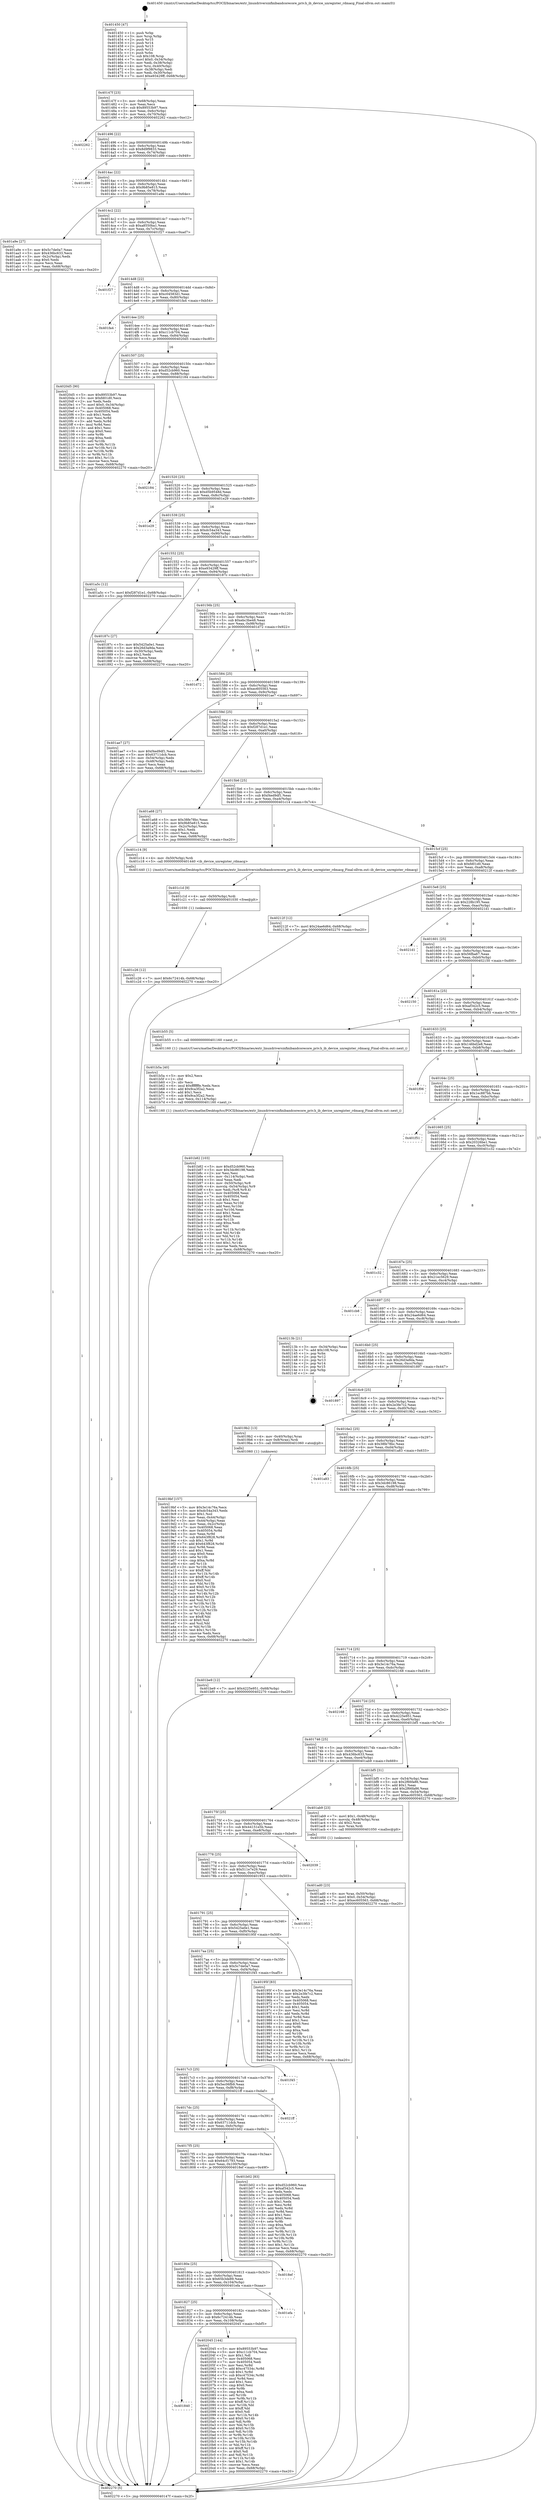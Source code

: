 digraph "0x401450" {
  label = "0x401450 (/mnt/c/Users/mathe/Desktop/tcc/POCII/binaries/extr_linuxdriversinfinibandcorecore_priv.h_ib_device_unregister_rdmacg_Final-ollvm.out::main(0))"
  labelloc = "t"
  node[shape=record]

  Entry [label="",width=0.3,height=0.3,shape=circle,fillcolor=black,style=filled]
  "0x40147f" [label="{
     0x40147f [23]\l
     | [instrs]\l
     &nbsp;&nbsp;0x40147f \<+3\>: mov -0x68(%rbp),%eax\l
     &nbsp;&nbsp;0x401482 \<+2\>: mov %eax,%ecx\l
     &nbsp;&nbsp;0x401484 \<+6\>: sub $0x89553b97,%ecx\l
     &nbsp;&nbsp;0x40148a \<+3\>: mov %eax,-0x6c(%rbp)\l
     &nbsp;&nbsp;0x40148d \<+3\>: mov %ecx,-0x70(%rbp)\l
     &nbsp;&nbsp;0x401490 \<+6\>: je 0000000000402262 \<main+0xe12\>\l
  }"]
  "0x402262" [label="{
     0x402262\l
  }", style=dashed]
  "0x401496" [label="{
     0x401496 [22]\l
     | [instrs]\l
     &nbsp;&nbsp;0x401496 \<+5\>: jmp 000000000040149b \<main+0x4b\>\l
     &nbsp;&nbsp;0x40149b \<+3\>: mov -0x6c(%rbp),%eax\l
     &nbsp;&nbsp;0x40149e \<+5\>: sub $0x8d9f9833,%eax\l
     &nbsp;&nbsp;0x4014a3 \<+3\>: mov %eax,-0x74(%rbp)\l
     &nbsp;&nbsp;0x4014a6 \<+6\>: je 0000000000401d99 \<main+0x949\>\l
  }"]
  Exit [label="",width=0.3,height=0.3,shape=circle,fillcolor=black,style=filled,peripheries=2]
  "0x401d99" [label="{
     0x401d99\l
  }", style=dashed]
  "0x4014ac" [label="{
     0x4014ac [22]\l
     | [instrs]\l
     &nbsp;&nbsp;0x4014ac \<+5\>: jmp 00000000004014b1 \<main+0x61\>\l
     &nbsp;&nbsp;0x4014b1 \<+3\>: mov -0x6c(%rbp),%eax\l
     &nbsp;&nbsp;0x4014b4 \<+5\>: sub $0x9b85e815,%eax\l
     &nbsp;&nbsp;0x4014b9 \<+3\>: mov %eax,-0x78(%rbp)\l
     &nbsp;&nbsp;0x4014bc \<+6\>: je 0000000000401a9e \<main+0x64e\>\l
  }"]
  "0x401840" [label="{
     0x401840\l
  }", style=dashed]
  "0x401a9e" [label="{
     0x401a9e [27]\l
     | [instrs]\l
     &nbsp;&nbsp;0x401a9e \<+5\>: mov $0x5c7de0a7,%eax\l
     &nbsp;&nbsp;0x401aa3 \<+5\>: mov $0x436bc633,%ecx\l
     &nbsp;&nbsp;0x401aa8 \<+3\>: mov -0x2c(%rbp),%edx\l
     &nbsp;&nbsp;0x401aab \<+3\>: cmp $0x0,%edx\l
     &nbsp;&nbsp;0x401aae \<+3\>: cmove %ecx,%eax\l
     &nbsp;&nbsp;0x401ab1 \<+3\>: mov %eax,-0x68(%rbp)\l
     &nbsp;&nbsp;0x401ab4 \<+5\>: jmp 0000000000402270 \<main+0xe20\>\l
  }"]
  "0x4014c2" [label="{
     0x4014c2 [22]\l
     | [instrs]\l
     &nbsp;&nbsp;0x4014c2 \<+5\>: jmp 00000000004014c7 \<main+0x77\>\l
     &nbsp;&nbsp;0x4014c7 \<+3\>: mov -0x6c(%rbp),%eax\l
     &nbsp;&nbsp;0x4014ca \<+5\>: sub $0xa8550ba1,%eax\l
     &nbsp;&nbsp;0x4014cf \<+3\>: mov %eax,-0x7c(%rbp)\l
     &nbsp;&nbsp;0x4014d2 \<+6\>: je 0000000000401f27 \<main+0xad7\>\l
  }"]
  "0x402045" [label="{
     0x402045 [144]\l
     | [instrs]\l
     &nbsp;&nbsp;0x402045 \<+5\>: mov $0x89553b97,%eax\l
     &nbsp;&nbsp;0x40204a \<+5\>: mov $0xc11cb704,%ecx\l
     &nbsp;&nbsp;0x40204f \<+2\>: mov $0x1,%dl\l
     &nbsp;&nbsp;0x402051 \<+7\>: mov 0x405068,%esi\l
     &nbsp;&nbsp;0x402058 \<+7\>: mov 0x405054,%edi\l
     &nbsp;&nbsp;0x40205f \<+3\>: mov %esi,%r8d\l
     &nbsp;&nbsp;0x402062 \<+7\>: add $0xc47534c,%r8d\l
     &nbsp;&nbsp;0x402069 \<+4\>: sub $0x1,%r8d\l
     &nbsp;&nbsp;0x40206d \<+7\>: sub $0xc47534c,%r8d\l
     &nbsp;&nbsp;0x402074 \<+4\>: imul %r8d,%esi\l
     &nbsp;&nbsp;0x402078 \<+3\>: and $0x1,%esi\l
     &nbsp;&nbsp;0x40207b \<+3\>: cmp $0x0,%esi\l
     &nbsp;&nbsp;0x40207e \<+4\>: sete %r9b\l
     &nbsp;&nbsp;0x402082 \<+3\>: cmp $0xa,%edi\l
     &nbsp;&nbsp;0x402085 \<+4\>: setl %r10b\l
     &nbsp;&nbsp;0x402089 \<+3\>: mov %r9b,%r11b\l
     &nbsp;&nbsp;0x40208c \<+4\>: xor $0xff,%r11b\l
     &nbsp;&nbsp;0x402090 \<+3\>: mov %r10b,%bl\l
     &nbsp;&nbsp;0x402093 \<+3\>: xor $0xff,%bl\l
     &nbsp;&nbsp;0x402096 \<+3\>: xor $0x0,%dl\l
     &nbsp;&nbsp;0x402099 \<+3\>: mov %r11b,%r14b\l
     &nbsp;&nbsp;0x40209c \<+4\>: and $0x0,%r14b\l
     &nbsp;&nbsp;0x4020a0 \<+3\>: and %dl,%r9b\l
     &nbsp;&nbsp;0x4020a3 \<+3\>: mov %bl,%r15b\l
     &nbsp;&nbsp;0x4020a6 \<+4\>: and $0x0,%r15b\l
     &nbsp;&nbsp;0x4020aa \<+3\>: and %dl,%r10b\l
     &nbsp;&nbsp;0x4020ad \<+3\>: or %r9b,%r14b\l
     &nbsp;&nbsp;0x4020b0 \<+3\>: or %r10b,%r15b\l
     &nbsp;&nbsp;0x4020b3 \<+3\>: xor %r15b,%r14b\l
     &nbsp;&nbsp;0x4020b6 \<+3\>: or %bl,%r11b\l
     &nbsp;&nbsp;0x4020b9 \<+4\>: xor $0xff,%r11b\l
     &nbsp;&nbsp;0x4020bd \<+3\>: or $0x0,%dl\l
     &nbsp;&nbsp;0x4020c0 \<+3\>: and %dl,%r11b\l
     &nbsp;&nbsp;0x4020c3 \<+3\>: or %r11b,%r14b\l
     &nbsp;&nbsp;0x4020c6 \<+4\>: test $0x1,%r14b\l
     &nbsp;&nbsp;0x4020ca \<+3\>: cmovne %ecx,%eax\l
     &nbsp;&nbsp;0x4020cd \<+3\>: mov %eax,-0x68(%rbp)\l
     &nbsp;&nbsp;0x4020d0 \<+5\>: jmp 0000000000402270 \<main+0xe20\>\l
  }"]
  "0x401f27" [label="{
     0x401f27\l
  }", style=dashed]
  "0x4014d8" [label="{
     0x4014d8 [22]\l
     | [instrs]\l
     &nbsp;&nbsp;0x4014d8 \<+5\>: jmp 00000000004014dd \<main+0x8d\>\l
     &nbsp;&nbsp;0x4014dd \<+3\>: mov -0x6c(%rbp),%eax\l
     &nbsp;&nbsp;0x4014e0 \<+5\>: sub $0xc04583d1,%eax\l
     &nbsp;&nbsp;0x4014e5 \<+3\>: mov %eax,-0x80(%rbp)\l
     &nbsp;&nbsp;0x4014e8 \<+6\>: je 0000000000401fa4 \<main+0xb54\>\l
  }"]
  "0x401827" [label="{
     0x401827 [25]\l
     | [instrs]\l
     &nbsp;&nbsp;0x401827 \<+5\>: jmp 000000000040182c \<main+0x3dc\>\l
     &nbsp;&nbsp;0x40182c \<+3\>: mov -0x6c(%rbp),%eax\l
     &nbsp;&nbsp;0x40182f \<+5\>: sub $0x6c72414b,%eax\l
     &nbsp;&nbsp;0x401834 \<+6\>: mov %eax,-0x108(%rbp)\l
     &nbsp;&nbsp;0x40183a \<+6\>: je 0000000000402045 \<main+0xbf5\>\l
  }"]
  "0x401fa4" [label="{
     0x401fa4\l
  }", style=dashed]
  "0x4014ee" [label="{
     0x4014ee [25]\l
     | [instrs]\l
     &nbsp;&nbsp;0x4014ee \<+5\>: jmp 00000000004014f3 \<main+0xa3\>\l
     &nbsp;&nbsp;0x4014f3 \<+3\>: mov -0x6c(%rbp),%eax\l
     &nbsp;&nbsp;0x4014f6 \<+5\>: sub $0xc11cb704,%eax\l
     &nbsp;&nbsp;0x4014fb \<+6\>: mov %eax,-0x84(%rbp)\l
     &nbsp;&nbsp;0x401501 \<+6\>: je 00000000004020d5 \<main+0xc85\>\l
  }"]
  "0x401efa" [label="{
     0x401efa\l
  }", style=dashed]
  "0x4020d5" [label="{
     0x4020d5 [90]\l
     | [instrs]\l
     &nbsp;&nbsp;0x4020d5 \<+5\>: mov $0x89553b97,%eax\l
     &nbsp;&nbsp;0x4020da \<+5\>: mov $0xfd01d0,%ecx\l
     &nbsp;&nbsp;0x4020df \<+2\>: xor %edx,%edx\l
     &nbsp;&nbsp;0x4020e1 \<+7\>: movl $0x0,-0x34(%rbp)\l
     &nbsp;&nbsp;0x4020e8 \<+7\>: mov 0x405068,%esi\l
     &nbsp;&nbsp;0x4020ef \<+7\>: mov 0x405054,%edi\l
     &nbsp;&nbsp;0x4020f6 \<+3\>: sub $0x1,%edx\l
     &nbsp;&nbsp;0x4020f9 \<+3\>: mov %esi,%r8d\l
     &nbsp;&nbsp;0x4020fc \<+3\>: add %edx,%r8d\l
     &nbsp;&nbsp;0x4020ff \<+4\>: imul %r8d,%esi\l
     &nbsp;&nbsp;0x402103 \<+3\>: and $0x1,%esi\l
     &nbsp;&nbsp;0x402106 \<+3\>: cmp $0x0,%esi\l
     &nbsp;&nbsp;0x402109 \<+4\>: sete %r9b\l
     &nbsp;&nbsp;0x40210d \<+3\>: cmp $0xa,%edi\l
     &nbsp;&nbsp;0x402110 \<+4\>: setl %r10b\l
     &nbsp;&nbsp;0x402114 \<+3\>: mov %r9b,%r11b\l
     &nbsp;&nbsp;0x402117 \<+3\>: and %r10b,%r11b\l
     &nbsp;&nbsp;0x40211a \<+3\>: xor %r10b,%r9b\l
     &nbsp;&nbsp;0x40211d \<+3\>: or %r9b,%r11b\l
     &nbsp;&nbsp;0x402120 \<+4\>: test $0x1,%r11b\l
     &nbsp;&nbsp;0x402124 \<+3\>: cmovne %ecx,%eax\l
     &nbsp;&nbsp;0x402127 \<+3\>: mov %eax,-0x68(%rbp)\l
     &nbsp;&nbsp;0x40212a \<+5\>: jmp 0000000000402270 \<main+0xe20\>\l
  }"]
  "0x401507" [label="{
     0x401507 [25]\l
     | [instrs]\l
     &nbsp;&nbsp;0x401507 \<+5\>: jmp 000000000040150c \<main+0xbc\>\l
     &nbsp;&nbsp;0x40150c \<+3\>: mov -0x6c(%rbp),%eax\l
     &nbsp;&nbsp;0x40150f \<+5\>: sub $0xd52cb960,%eax\l
     &nbsp;&nbsp;0x401514 \<+6\>: mov %eax,-0x88(%rbp)\l
     &nbsp;&nbsp;0x40151a \<+6\>: je 0000000000402184 \<main+0xd34\>\l
  }"]
  "0x40180e" [label="{
     0x40180e [25]\l
     | [instrs]\l
     &nbsp;&nbsp;0x40180e \<+5\>: jmp 0000000000401813 \<main+0x3c3\>\l
     &nbsp;&nbsp;0x401813 \<+3\>: mov -0x6c(%rbp),%eax\l
     &nbsp;&nbsp;0x401816 \<+5\>: sub $0x65b3de89,%eax\l
     &nbsp;&nbsp;0x40181b \<+6\>: mov %eax,-0x104(%rbp)\l
     &nbsp;&nbsp;0x401821 \<+6\>: je 0000000000401efa \<main+0xaaa\>\l
  }"]
  "0x402184" [label="{
     0x402184\l
  }", style=dashed]
  "0x401520" [label="{
     0x401520 [25]\l
     | [instrs]\l
     &nbsp;&nbsp;0x401520 \<+5\>: jmp 0000000000401525 \<main+0xd5\>\l
     &nbsp;&nbsp;0x401525 \<+3\>: mov -0x6c(%rbp),%eax\l
     &nbsp;&nbsp;0x401528 \<+5\>: sub $0xd5b9548d,%eax\l
     &nbsp;&nbsp;0x40152d \<+6\>: mov %eax,-0x8c(%rbp)\l
     &nbsp;&nbsp;0x401533 \<+6\>: je 0000000000401e29 \<main+0x9d9\>\l
  }"]
  "0x4018ef" [label="{
     0x4018ef\l
  }", style=dashed]
  "0x401e29" [label="{
     0x401e29\l
  }", style=dashed]
  "0x401539" [label="{
     0x401539 [25]\l
     | [instrs]\l
     &nbsp;&nbsp;0x401539 \<+5\>: jmp 000000000040153e \<main+0xee\>\l
     &nbsp;&nbsp;0x40153e \<+3\>: mov -0x6c(%rbp),%eax\l
     &nbsp;&nbsp;0x401541 \<+5\>: sub $0xdc54a343,%eax\l
     &nbsp;&nbsp;0x401546 \<+6\>: mov %eax,-0x90(%rbp)\l
     &nbsp;&nbsp;0x40154c \<+6\>: je 0000000000401a5c \<main+0x60c\>\l
  }"]
  "0x401c26" [label="{
     0x401c26 [12]\l
     | [instrs]\l
     &nbsp;&nbsp;0x401c26 \<+7\>: movl $0x6c72414b,-0x68(%rbp)\l
     &nbsp;&nbsp;0x401c2d \<+5\>: jmp 0000000000402270 \<main+0xe20\>\l
  }"]
  "0x401a5c" [label="{
     0x401a5c [12]\l
     | [instrs]\l
     &nbsp;&nbsp;0x401a5c \<+7\>: movl $0xf287d1e1,-0x68(%rbp)\l
     &nbsp;&nbsp;0x401a63 \<+5\>: jmp 0000000000402270 \<main+0xe20\>\l
  }"]
  "0x401552" [label="{
     0x401552 [25]\l
     | [instrs]\l
     &nbsp;&nbsp;0x401552 \<+5\>: jmp 0000000000401557 \<main+0x107\>\l
     &nbsp;&nbsp;0x401557 \<+3\>: mov -0x6c(%rbp),%eax\l
     &nbsp;&nbsp;0x40155a \<+5\>: sub $0xe93429ff,%eax\l
     &nbsp;&nbsp;0x40155f \<+6\>: mov %eax,-0x94(%rbp)\l
     &nbsp;&nbsp;0x401565 \<+6\>: je 000000000040187c \<main+0x42c\>\l
  }"]
  "0x401c1d" [label="{
     0x401c1d [9]\l
     | [instrs]\l
     &nbsp;&nbsp;0x401c1d \<+4\>: mov -0x50(%rbp),%rdi\l
     &nbsp;&nbsp;0x401c21 \<+5\>: call 0000000000401030 \<free@plt\>\l
     | [calls]\l
     &nbsp;&nbsp;0x401030 \{1\} (unknown)\l
  }"]
  "0x40187c" [label="{
     0x40187c [27]\l
     | [instrs]\l
     &nbsp;&nbsp;0x40187c \<+5\>: mov $0x5425a0e1,%eax\l
     &nbsp;&nbsp;0x401881 \<+5\>: mov $0x26d3a9da,%ecx\l
     &nbsp;&nbsp;0x401886 \<+3\>: mov -0x30(%rbp),%edx\l
     &nbsp;&nbsp;0x401889 \<+3\>: cmp $0x2,%edx\l
     &nbsp;&nbsp;0x40188c \<+3\>: cmovne %ecx,%eax\l
     &nbsp;&nbsp;0x40188f \<+3\>: mov %eax,-0x68(%rbp)\l
     &nbsp;&nbsp;0x401892 \<+5\>: jmp 0000000000402270 \<main+0xe20\>\l
  }"]
  "0x40156b" [label="{
     0x40156b [25]\l
     | [instrs]\l
     &nbsp;&nbsp;0x40156b \<+5\>: jmp 0000000000401570 \<main+0x120\>\l
     &nbsp;&nbsp;0x401570 \<+3\>: mov -0x6c(%rbp),%eax\l
     &nbsp;&nbsp;0x401573 \<+5\>: sub $0xebc3be48,%eax\l
     &nbsp;&nbsp;0x401578 \<+6\>: mov %eax,-0x98(%rbp)\l
     &nbsp;&nbsp;0x40157e \<+6\>: je 0000000000401d72 \<main+0x922\>\l
  }"]
  "0x402270" [label="{
     0x402270 [5]\l
     | [instrs]\l
     &nbsp;&nbsp;0x402270 \<+5\>: jmp 000000000040147f \<main+0x2f\>\l
  }"]
  "0x401450" [label="{
     0x401450 [47]\l
     | [instrs]\l
     &nbsp;&nbsp;0x401450 \<+1\>: push %rbp\l
     &nbsp;&nbsp;0x401451 \<+3\>: mov %rsp,%rbp\l
     &nbsp;&nbsp;0x401454 \<+2\>: push %r15\l
     &nbsp;&nbsp;0x401456 \<+2\>: push %r14\l
     &nbsp;&nbsp;0x401458 \<+2\>: push %r13\l
     &nbsp;&nbsp;0x40145a \<+2\>: push %r12\l
     &nbsp;&nbsp;0x40145c \<+1\>: push %rbx\l
     &nbsp;&nbsp;0x40145d \<+7\>: sub $0x108,%rsp\l
     &nbsp;&nbsp;0x401464 \<+7\>: movl $0x0,-0x34(%rbp)\l
     &nbsp;&nbsp;0x40146b \<+3\>: mov %edi,-0x38(%rbp)\l
     &nbsp;&nbsp;0x40146e \<+4\>: mov %rsi,-0x40(%rbp)\l
     &nbsp;&nbsp;0x401472 \<+3\>: mov -0x38(%rbp),%edi\l
     &nbsp;&nbsp;0x401475 \<+3\>: mov %edi,-0x30(%rbp)\l
     &nbsp;&nbsp;0x401478 \<+7\>: movl $0xe93429ff,-0x68(%rbp)\l
  }"]
  "0x401b82" [label="{
     0x401b82 [103]\l
     | [instrs]\l
     &nbsp;&nbsp;0x401b82 \<+5\>: mov $0xd52cb960,%ecx\l
     &nbsp;&nbsp;0x401b87 \<+5\>: mov $0x3dc86198,%edx\l
     &nbsp;&nbsp;0x401b8c \<+2\>: xor %esi,%esi\l
     &nbsp;&nbsp;0x401b8e \<+6\>: mov -0x114(%rbp),%edi\l
     &nbsp;&nbsp;0x401b94 \<+3\>: imul %eax,%edi\l
     &nbsp;&nbsp;0x401b97 \<+4\>: mov -0x50(%rbp),%r8\l
     &nbsp;&nbsp;0x401b9b \<+4\>: movslq -0x54(%rbp),%r9\l
     &nbsp;&nbsp;0x401b9f \<+4\>: mov %edi,(%r8,%r9,4)\l
     &nbsp;&nbsp;0x401ba3 \<+7\>: mov 0x405068,%eax\l
     &nbsp;&nbsp;0x401baa \<+7\>: mov 0x405054,%edi\l
     &nbsp;&nbsp;0x401bb1 \<+3\>: sub $0x1,%esi\l
     &nbsp;&nbsp;0x401bb4 \<+3\>: mov %eax,%r10d\l
     &nbsp;&nbsp;0x401bb7 \<+3\>: add %esi,%r10d\l
     &nbsp;&nbsp;0x401bba \<+4\>: imul %r10d,%eax\l
     &nbsp;&nbsp;0x401bbe \<+3\>: and $0x1,%eax\l
     &nbsp;&nbsp;0x401bc1 \<+3\>: cmp $0x0,%eax\l
     &nbsp;&nbsp;0x401bc4 \<+4\>: sete %r11b\l
     &nbsp;&nbsp;0x401bc8 \<+3\>: cmp $0xa,%edi\l
     &nbsp;&nbsp;0x401bcb \<+3\>: setl %bl\l
     &nbsp;&nbsp;0x401bce \<+3\>: mov %r11b,%r14b\l
     &nbsp;&nbsp;0x401bd1 \<+3\>: and %bl,%r14b\l
     &nbsp;&nbsp;0x401bd4 \<+3\>: xor %bl,%r11b\l
     &nbsp;&nbsp;0x401bd7 \<+3\>: or %r11b,%r14b\l
     &nbsp;&nbsp;0x401bda \<+4\>: test $0x1,%r14b\l
     &nbsp;&nbsp;0x401bde \<+3\>: cmovne %edx,%ecx\l
     &nbsp;&nbsp;0x401be1 \<+3\>: mov %ecx,-0x68(%rbp)\l
     &nbsp;&nbsp;0x401be4 \<+5\>: jmp 0000000000402270 \<main+0xe20\>\l
  }"]
  "0x401d72" [label="{
     0x401d72\l
  }", style=dashed]
  "0x401584" [label="{
     0x401584 [25]\l
     | [instrs]\l
     &nbsp;&nbsp;0x401584 \<+5\>: jmp 0000000000401589 \<main+0x139\>\l
     &nbsp;&nbsp;0x401589 \<+3\>: mov -0x6c(%rbp),%eax\l
     &nbsp;&nbsp;0x40158c \<+5\>: sub $0xec605563,%eax\l
     &nbsp;&nbsp;0x401591 \<+6\>: mov %eax,-0x9c(%rbp)\l
     &nbsp;&nbsp;0x401597 \<+6\>: je 0000000000401ae7 \<main+0x697\>\l
  }"]
  "0x401b5a" [label="{
     0x401b5a [40]\l
     | [instrs]\l
     &nbsp;&nbsp;0x401b5a \<+5\>: mov $0x2,%ecx\l
     &nbsp;&nbsp;0x401b5f \<+1\>: cltd\l
     &nbsp;&nbsp;0x401b60 \<+2\>: idiv %ecx\l
     &nbsp;&nbsp;0x401b62 \<+6\>: imul $0xfffffffe,%edx,%ecx\l
     &nbsp;&nbsp;0x401b68 \<+6\>: add $0x9ca3f2a2,%ecx\l
     &nbsp;&nbsp;0x401b6e \<+3\>: add $0x1,%ecx\l
     &nbsp;&nbsp;0x401b71 \<+6\>: sub $0x9ca3f2a2,%ecx\l
     &nbsp;&nbsp;0x401b77 \<+6\>: mov %ecx,-0x114(%rbp)\l
     &nbsp;&nbsp;0x401b7d \<+5\>: call 0000000000401160 \<next_i\>\l
     | [calls]\l
     &nbsp;&nbsp;0x401160 \{1\} (/mnt/c/Users/mathe/Desktop/tcc/POCII/binaries/extr_linuxdriversinfinibandcorecore_priv.h_ib_device_unregister_rdmacg_Final-ollvm.out::next_i)\l
  }"]
  "0x401ae7" [label="{
     0x401ae7 [27]\l
     | [instrs]\l
     &nbsp;&nbsp;0x401ae7 \<+5\>: mov $0xf4ed9df1,%eax\l
     &nbsp;&nbsp;0x401aec \<+5\>: mov $0x63711dcb,%ecx\l
     &nbsp;&nbsp;0x401af1 \<+3\>: mov -0x54(%rbp),%edx\l
     &nbsp;&nbsp;0x401af4 \<+3\>: cmp -0x48(%rbp),%edx\l
     &nbsp;&nbsp;0x401af7 \<+3\>: cmovl %ecx,%eax\l
     &nbsp;&nbsp;0x401afa \<+3\>: mov %eax,-0x68(%rbp)\l
     &nbsp;&nbsp;0x401afd \<+5\>: jmp 0000000000402270 \<main+0xe20\>\l
  }"]
  "0x40159d" [label="{
     0x40159d [25]\l
     | [instrs]\l
     &nbsp;&nbsp;0x40159d \<+5\>: jmp 00000000004015a2 \<main+0x152\>\l
     &nbsp;&nbsp;0x4015a2 \<+3\>: mov -0x6c(%rbp),%eax\l
     &nbsp;&nbsp;0x4015a5 \<+5\>: sub $0xf287d1e1,%eax\l
     &nbsp;&nbsp;0x4015aa \<+6\>: mov %eax,-0xa0(%rbp)\l
     &nbsp;&nbsp;0x4015b0 \<+6\>: je 0000000000401a68 \<main+0x618\>\l
  }"]
  "0x4017f5" [label="{
     0x4017f5 [25]\l
     | [instrs]\l
     &nbsp;&nbsp;0x4017f5 \<+5\>: jmp 00000000004017fa \<main+0x3aa\>\l
     &nbsp;&nbsp;0x4017fa \<+3\>: mov -0x6c(%rbp),%eax\l
     &nbsp;&nbsp;0x4017fd \<+5\>: sub $0x64cf1793,%eax\l
     &nbsp;&nbsp;0x401802 \<+6\>: mov %eax,-0x100(%rbp)\l
     &nbsp;&nbsp;0x401808 \<+6\>: je 00000000004018ef \<main+0x49f\>\l
  }"]
  "0x401a68" [label="{
     0x401a68 [27]\l
     | [instrs]\l
     &nbsp;&nbsp;0x401a68 \<+5\>: mov $0x38fe78bc,%eax\l
     &nbsp;&nbsp;0x401a6d \<+5\>: mov $0x9b85e815,%ecx\l
     &nbsp;&nbsp;0x401a72 \<+3\>: mov -0x2c(%rbp),%edx\l
     &nbsp;&nbsp;0x401a75 \<+3\>: cmp $0x1,%edx\l
     &nbsp;&nbsp;0x401a78 \<+3\>: cmovl %ecx,%eax\l
     &nbsp;&nbsp;0x401a7b \<+3\>: mov %eax,-0x68(%rbp)\l
     &nbsp;&nbsp;0x401a7e \<+5\>: jmp 0000000000402270 \<main+0xe20\>\l
  }"]
  "0x4015b6" [label="{
     0x4015b6 [25]\l
     | [instrs]\l
     &nbsp;&nbsp;0x4015b6 \<+5\>: jmp 00000000004015bb \<main+0x16b\>\l
     &nbsp;&nbsp;0x4015bb \<+3\>: mov -0x6c(%rbp),%eax\l
     &nbsp;&nbsp;0x4015be \<+5\>: sub $0xf4ed9df1,%eax\l
     &nbsp;&nbsp;0x4015c3 \<+6\>: mov %eax,-0xa4(%rbp)\l
     &nbsp;&nbsp;0x4015c9 \<+6\>: je 0000000000401c14 \<main+0x7c4\>\l
  }"]
  "0x401b02" [label="{
     0x401b02 [83]\l
     | [instrs]\l
     &nbsp;&nbsp;0x401b02 \<+5\>: mov $0xd52cb960,%eax\l
     &nbsp;&nbsp;0x401b07 \<+5\>: mov $0xaf342c5,%ecx\l
     &nbsp;&nbsp;0x401b0c \<+2\>: xor %edx,%edx\l
     &nbsp;&nbsp;0x401b0e \<+7\>: mov 0x405068,%esi\l
     &nbsp;&nbsp;0x401b15 \<+7\>: mov 0x405054,%edi\l
     &nbsp;&nbsp;0x401b1c \<+3\>: sub $0x1,%edx\l
     &nbsp;&nbsp;0x401b1f \<+3\>: mov %esi,%r8d\l
     &nbsp;&nbsp;0x401b22 \<+3\>: add %edx,%r8d\l
     &nbsp;&nbsp;0x401b25 \<+4\>: imul %r8d,%esi\l
     &nbsp;&nbsp;0x401b29 \<+3\>: and $0x1,%esi\l
     &nbsp;&nbsp;0x401b2c \<+3\>: cmp $0x0,%esi\l
     &nbsp;&nbsp;0x401b2f \<+4\>: sete %r9b\l
     &nbsp;&nbsp;0x401b33 \<+3\>: cmp $0xa,%edi\l
     &nbsp;&nbsp;0x401b36 \<+4\>: setl %r10b\l
     &nbsp;&nbsp;0x401b3a \<+3\>: mov %r9b,%r11b\l
     &nbsp;&nbsp;0x401b3d \<+3\>: and %r10b,%r11b\l
     &nbsp;&nbsp;0x401b40 \<+3\>: xor %r10b,%r9b\l
     &nbsp;&nbsp;0x401b43 \<+3\>: or %r9b,%r11b\l
     &nbsp;&nbsp;0x401b46 \<+4\>: test $0x1,%r11b\l
     &nbsp;&nbsp;0x401b4a \<+3\>: cmovne %ecx,%eax\l
     &nbsp;&nbsp;0x401b4d \<+3\>: mov %eax,-0x68(%rbp)\l
     &nbsp;&nbsp;0x401b50 \<+5\>: jmp 0000000000402270 \<main+0xe20\>\l
  }"]
  "0x401c14" [label="{
     0x401c14 [9]\l
     | [instrs]\l
     &nbsp;&nbsp;0x401c14 \<+4\>: mov -0x50(%rbp),%rdi\l
     &nbsp;&nbsp;0x401c18 \<+5\>: call 0000000000401440 \<ib_device_unregister_rdmacg\>\l
     | [calls]\l
     &nbsp;&nbsp;0x401440 \{1\} (/mnt/c/Users/mathe/Desktop/tcc/POCII/binaries/extr_linuxdriversinfinibandcorecore_priv.h_ib_device_unregister_rdmacg_Final-ollvm.out::ib_device_unregister_rdmacg)\l
  }"]
  "0x4015cf" [label="{
     0x4015cf [25]\l
     | [instrs]\l
     &nbsp;&nbsp;0x4015cf \<+5\>: jmp 00000000004015d4 \<main+0x184\>\l
     &nbsp;&nbsp;0x4015d4 \<+3\>: mov -0x6c(%rbp),%eax\l
     &nbsp;&nbsp;0x4015d7 \<+5\>: sub $0xfd01d0,%eax\l
     &nbsp;&nbsp;0x4015dc \<+6\>: mov %eax,-0xa8(%rbp)\l
     &nbsp;&nbsp;0x4015e2 \<+6\>: je 000000000040212f \<main+0xcdf\>\l
  }"]
  "0x4017dc" [label="{
     0x4017dc [25]\l
     | [instrs]\l
     &nbsp;&nbsp;0x4017dc \<+5\>: jmp 00000000004017e1 \<main+0x391\>\l
     &nbsp;&nbsp;0x4017e1 \<+3\>: mov -0x6c(%rbp),%eax\l
     &nbsp;&nbsp;0x4017e4 \<+5\>: sub $0x63711dcb,%eax\l
     &nbsp;&nbsp;0x4017e9 \<+6\>: mov %eax,-0xfc(%rbp)\l
     &nbsp;&nbsp;0x4017ef \<+6\>: je 0000000000401b02 \<main+0x6b2\>\l
  }"]
  "0x40212f" [label="{
     0x40212f [12]\l
     | [instrs]\l
     &nbsp;&nbsp;0x40212f \<+7\>: movl $0x24ae6d64,-0x68(%rbp)\l
     &nbsp;&nbsp;0x402136 \<+5\>: jmp 0000000000402270 \<main+0xe20\>\l
  }"]
  "0x4015e8" [label="{
     0x4015e8 [25]\l
     | [instrs]\l
     &nbsp;&nbsp;0x4015e8 \<+5\>: jmp 00000000004015ed \<main+0x19d\>\l
     &nbsp;&nbsp;0x4015ed \<+3\>: mov -0x6c(%rbp),%eax\l
     &nbsp;&nbsp;0x4015f0 \<+5\>: sub $0x228b195,%eax\l
     &nbsp;&nbsp;0x4015f5 \<+6\>: mov %eax,-0xac(%rbp)\l
     &nbsp;&nbsp;0x4015fb \<+6\>: je 00000000004021d1 \<main+0xd81\>\l
  }"]
  "0x4021ff" [label="{
     0x4021ff\l
  }", style=dashed]
  "0x4021d1" [label="{
     0x4021d1\l
  }", style=dashed]
  "0x401601" [label="{
     0x401601 [25]\l
     | [instrs]\l
     &nbsp;&nbsp;0x401601 \<+5\>: jmp 0000000000401606 \<main+0x1b6\>\l
     &nbsp;&nbsp;0x401606 \<+3\>: mov -0x6c(%rbp),%eax\l
     &nbsp;&nbsp;0x401609 \<+5\>: sub $0x56fba67,%eax\l
     &nbsp;&nbsp;0x40160e \<+6\>: mov %eax,-0xb0(%rbp)\l
     &nbsp;&nbsp;0x401614 \<+6\>: je 0000000000402150 \<main+0xd00\>\l
  }"]
  "0x4017c3" [label="{
     0x4017c3 [25]\l
     | [instrs]\l
     &nbsp;&nbsp;0x4017c3 \<+5\>: jmp 00000000004017c8 \<main+0x378\>\l
     &nbsp;&nbsp;0x4017c8 \<+3\>: mov -0x6c(%rbp),%eax\l
     &nbsp;&nbsp;0x4017cb \<+5\>: sub $0x5ec06fb9,%eax\l
     &nbsp;&nbsp;0x4017d0 \<+6\>: mov %eax,-0xf8(%rbp)\l
     &nbsp;&nbsp;0x4017d6 \<+6\>: je 00000000004021ff \<main+0xdaf\>\l
  }"]
  "0x402150" [label="{
     0x402150\l
  }", style=dashed]
  "0x40161a" [label="{
     0x40161a [25]\l
     | [instrs]\l
     &nbsp;&nbsp;0x40161a \<+5\>: jmp 000000000040161f \<main+0x1cf\>\l
     &nbsp;&nbsp;0x40161f \<+3\>: mov -0x6c(%rbp),%eax\l
     &nbsp;&nbsp;0x401622 \<+5\>: sub $0xaf342c5,%eax\l
     &nbsp;&nbsp;0x401627 \<+6\>: mov %eax,-0xb4(%rbp)\l
     &nbsp;&nbsp;0x40162d \<+6\>: je 0000000000401b55 \<main+0x705\>\l
  }"]
  "0x401f45" [label="{
     0x401f45\l
  }", style=dashed]
  "0x401b55" [label="{
     0x401b55 [5]\l
     | [instrs]\l
     &nbsp;&nbsp;0x401b55 \<+5\>: call 0000000000401160 \<next_i\>\l
     | [calls]\l
     &nbsp;&nbsp;0x401160 \{1\} (/mnt/c/Users/mathe/Desktop/tcc/POCII/binaries/extr_linuxdriversinfinibandcorecore_priv.h_ib_device_unregister_rdmacg_Final-ollvm.out::next_i)\l
  }"]
  "0x401633" [label="{
     0x401633 [25]\l
     | [instrs]\l
     &nbsp;&nbsp;0x401633 \<+5\>: jmp 0000000000401638 \<main+0x1e8\>\l
     &nbsp;&nbsp;0x401638 \<+3\>: mov -0x6c(%rbp),%eax\l
     &nbsp;&nbsp;0x40163b \<+5\>: sub $0x146bd2e8,%eax\l
     &nbsp;&nbsp;0x401640 \<+6\>: mov %eax,-0xb8(%rbp)\l
     &nbsp;&nbsp;0x401646 \<+6\>: je 0000000000401f06 \<main+0xab6\>\l
  }"]
  "0x401ad0" [label="{
     0x401ad0 [23]\l
     | [instrs]\l
     &nbsp;&nbsp;0x401ad0 \<+4\>: mov %rax,-0x50(%rbp)\l
     &nbsp;&nbsp;0x401ad4 \<+7\>: movl $0x0,-0x54(%rbp)\l
     &nbsp;&nbsp;0x401adb \<+7\>: movl $0xec605563,-0x68(%rbp)\l
     &nbsp;&nbsp;0x401ae2 \<+5\>: jmp 0000000000402270 \<main+0xe20\>\l
  }"]
  "0x401f06" [label="{
     0x401f06\l
  }", style=dashed]
  "0x40164c" [label="{
     0x40164c [25]\l
     | [instrs]\l
     &nbsp;&nbsp;0x40164c \<+5\>: jmp 0000000000401651 \<main+0x201\>\l
     &nbsp;&nbsp;0x401651 \<+3\>: mov -0x6c(%rbp),%eax\l
     &nbsp;&nbsp;0x401654 \<+5\>: sub $0x1ec887bb,%eax\l
     &nbsp;&nbsp;0x401659 \<+6\>: mov %eax,-0xbc(%rbp)\l
     &nbsp;&nbsp;0x40165f \<+6\>: je 0000000000401f51 \<main+0xb01\>\l
  }"]
  "0x4019bf" [label="{
     0x4019bf [157]\l
     | [instrs]\l
     &nbsp;&nbsp;0x4019bf \<+5\>: mov $0x3e14c76a,%ecx\l
     &nbsp;&nbsp;0x4019c4 \<+5\>: mov $0xdc54a343,%edx\l
     &nbsp;&nbsp;0x4019c9 \<+3\>: mov $0x1,%sil\l
     &nbsp;&nbsp;0x4019cc \<+3\>: mov %eax,-0x44(%rbp)\l
     &nbsp;&nbsp;0x4019cf \<+3\>: mov -0x44(%rbp),%eax\l
     &nbsp;&nbsp;0x4019d2 \<+3\>: mov %eax,-0x2c(%rbp)\l
     &nbsp;&nbsp;0x4019d5 \<+7\>: mov 0x405068,%eax\l
     &nbsp;&nbsp;0x4019dc \<+8\>: mov 0x405054,%r8d\l
     &nbsp;&nbsp;0x4019e4 \<+3\>: mov %eax,%r9d\l
     &nbsp;&nbsp;0x4019e7 \<+7\>: sub $0x643f828,%r9d\l
     &nbsp;&nbsp;0x4019ee \<+4\>: sub $0x1,%r9d\l
     &nbsp;&nbsp;0x4019f2 \<+7\>: add $0x643f828,%r9d\l
     &nbsp;&nbsp;0x4019f9 \<+4\>: imul %r9d,%eax\l
     &nbsp;&nbsp;0x4019fd \<+3\>: and $0x1,%eax\l
     &nbsp;&nbsp;0x401a00 \<+3\>: cmp $0x0,%eax\l
     &nbsp;&nbsp;0x401a03 \<+4\>: sete %r10b\l
     &nbsp;&nbsp;0x401a07 \<+4\>: cmp $0xa,%r8d\l
     &nbsp;&nbsp;0x401a0b \<+4\>: setl %r11b\l
     &nbsp;&nbsp;0x401a0f \<+3\>: mov %r10b,%bl\l
     &nbsp;&nbsp;0x401a12 \<+3\>: xor $0xff,%bl\l
     &nbsp;&nbsp;0x401a15 \<+3\>: mov %r11b,%r14b\l
     &nbsp;&nbsp;0x401a18 \<+4\>: xor $0xff,%r14b\l
     &nbsp;&nbsp;0x401a1c \<+4\>: xor $0x0,%sil\l
     &nbsp;&nbsp;0x401a20 \<+3\>: mov %bl,%r15b\l
     &nbsp;&nbsp;0x401a23 \<+4\>: and $0x0,%r15b\l
     &nbsp;&nbsp;0x401a27 \<+3\>: and %sil,%r10b\l
     &nbsp;&nbsp;0x401a2a \<+3\>: mov %r14b,%r12b\l
     &nbsp;&nbsp;0x401a2d \<+4\>: and $0x0,%r12b\l
     &nbsp;&nbsp;0x401a31 \<+3\>: and %sil,%r11b\l
     &nbsp;&nbsp;0x401a34 \<+3\>: or %r10b,%r15b\l
     &nbsp;&nbsp;0x401a37 \<+3\>: or %r11b,%r12b\l
     &nbsp;&nbsp;0x401a3a \<+3\>: xor %r12b,%r15b\l
     &nbsp;&nbsp;0x401a3d \<+3\>: or %r14b,%bl\l
     &nbsp;&nbsp;0x401a40 \<+3\>: xor $0xff,%bl\l
     &nbsp;&nbsp;0x401a43 \<+4\>: or $0x0,%sil\l
     &nbsp;&nbsp;0x401a47 \<+3\>: and %sil,%bl\l
     &nbsp;&nbsp;0x401a4a \<+3\>: or %bl,%r15b\l
     &nbsp;&nbsp;0x401a4d \<+4\>: test $0x1,%r15b\l
     &nbsp;&nbsp;0x401a51 \<+3\>: cmovne %edx,%ecx\l
     &nbsp;&nbsp;0x401a54 \<+3\>: mov %ecx,-0x68(%rbp)\l
     &nbsp;&nbsp;0x401a57 \<+5\>: jmp 0000000000402270 \<main+0xe20\>\l
  }"]
  "0x401f51" [label="{
     0x401f51\l
  }", style=dashed]
  "0x401665" [label="{
     0x401665 [25]\l
     | [instrs]\l
     &nbsp;&nbsp;0x401665 \<+5\>: jmp 000000000040166a \<main+0x21a\>\l
     &nbsp;&nbsp;0x40166a \<+3\>: mov -0x6c(%rbp),%eax\l
     &nbsp;&nbsp;0x40166d \<+5\>: sub $0x20326be1,%eax\l
     &nbsp;&nbsp;0x401672 \<+6\>: mov %eax,-0xc0(%rbp)\l
     &nbsp;&nbsp;0x401678 \<+6\>: je 0000000000401c32 \<main+0x7e2\>\l
  }"]
  "0x4017aa" [label="{
     0x4017aa [25]\l
     | [instrs]\l
     &nbsp;&nbsp;0x4017aa \<+5\>: jmp 00000000004017af \<main+0x35f\>\l
     &nbsp;&nbsp;0x4017af \<+3\>: mov -0x6c(%rbp),%eax\l
     &nbsp;&nbsp;0x4017b2 \<+5\>: sub $0x5c7de0a7,%eax\l
     &nbsp;&nbsp;0x4017b7 \<+6\>: mov %eax,-0xf4(%rbp)\l
     &nbsp;&nbsp;0x4017bd \<+6\>: je 0000000000401f45 \<main+0xaf5\>\l
  }"]
  "0x401c32" [label="{
     0x401c32\l
  }", style=dashed]
  "0x40167e" [label="{
     0x40167e [25]\l
     | [instrs]\l
     &nbsp;&nbsp;0x40167e \<+5\>: jmp 0000000000401683 \<main+0x233\>\l
     &nbsp;&nbsp;0x401683 \<+3\>: mov -0x6c(%rbp),%eax\l
     &nbsp;&nbsp;0x401686 \<+5\>: sub $0x21ec5629,%eax\l
     &nbsp;&nbsp;0x40168b \<+6\>: mov %eax,-0xc4(%rbp)\l
     &nbsp;&nbsp;0x401691 \<+6\>: je 0000000000401cb8 \<main+0x868\>\l
  }"]
  "0x40195f" [label="{
     0x40195f [83]\l
     | [instrs]\l
     &nbsp;&nbsp;0x40195f \<+5\>: mov $0x3e14c76a,%eax\l
     &nbsp;&nbsp;0x401964 \<+5\>: mov $0x2e3fe7c2,%ecx\l
     &nbsp;&nbsp;0x401969 \<+2\>: xor %edx,%edx\l
     &nbsp;&nbsp;0x40196b \<+7\>: mov 0x405068,%esi\l
     &nbsp;&nbsp;0x401972 \<+7\>: mov 0x405054,%edi\l
     &nbsp;&nbsp;0x401979 \<+3\>: sub $0x1,%edx\l
     &nbsp;&nbsp;0x40197c \<+3\>: mov %esi,%r8d\l
     &nbsp;&nbsp;0x40197f \<+3\>: add %edx,%r8d\l
     &nbsp;&nbsp;0x401982 \<+4\>: imul %r8d,%esi\l
     &nbsp;&nbsp;0x401986 \<+3\>: and $0x1,%esi\l
     &nbsp;&nbsp;0x401989 \<+3\>: cmp $0x0,%esi\l
     &nbsp;&nbsp;0x40198c \<+4\>: sete %r9b\l
     &nbsp;&nbsp;0x401990 \<+3\>: cmp $0xa,%edi\l
     &nbsp;&nbsp;0x401993 \<+4\>: setl %r10b\l
     &nbsp;&nbsp;0x401997 \<+3\>: mov %r9b,%r11b\l
     &nbsp;&nbsp;0x40199a \<+3\>: and %r10b,%r11b\l
     &nbsp;&nbsp;0x40199d \<+3\>: xor %r10b,%r9b\l
     &nbsp;&nbsp;0x4019a0 \<+3\>: or %r9b,%r11b\l
     &nbsp;&nbsp;0x4019a3 \<+4\>: test $0x1,%r11b\l
     &nbsp;&nbsp;0x4019a7 \<+3\>: cmovne %ecx,%eax\l
     &nbsp;&nbsp;0x4019aa \<+3\>: mov %eax,-0x68(%rbp)\l
     &nbsp;&nbsp;0x4019ad \<+5\>: jmp 0000000000402270 \<main+0xe20\>\l
  }"]
  "0x401cb8" [label="{
     0x401cb8\l
  }", style=dashed]
  "0x401697" [label="{
     0x401697 [25]\l
     | [instrs]\l
     &nbsp;&nbsp;0x401697 \<+5\>: jmp 000000000040169c \<main+0x24c\>\l
     &nbsp;&nbsp;0x40169c \<+3\>: mov -0x6c(%rbp),%eax\l
     &nbsp;&nbsp;0x40169f \<+5\>: sub $0x24ae6d64,%eax\l
     &nbsp;&nbsp;0x4016a4 \<+6\>: mov %eax,-0xc8(%rbp)\l
     &nbsp;&nbsp;0x4016aa \<+6\>: je 000000000040213b \<main+0xceb\>\l
  }"]
  "0x401791" [label="{
     0x401791 [25]\l
     | [instrs]\l
     &nbsp;&nbsp;0x401791 \<+5\>: jmp 0000000000401796 \<main+0x346\>\l
     &nbsp;&nbsp;0x401796 \<+3\>: mov -0x6c(%rbp),%eax\l
     &nbsp;&nbsp;0x401799 \<+5\>: sub $0x5425a0e1,%eax\l
     &nbsp;&nbsp;0x40179e \<+6\>: mov %eax,-0xf0(%rbp)\l
     &nbsp;&nbsp;0x4017a4 \<+6\>: je 000000000040195f \<main+0x50f\>\l
  }"]
  "0x40213b" [label="{
     0x40213b [21]\l
     | [instrs]\l
     &nbsp;&nbsp;0x40213b \<+3\>: mov -0x34(%rbp),%eax\l
     &nbsp;&nbsp;0x40213e \<+7\>: add $0x108,%rsp\l
     &nbsp;&nbsp;0x402145 \<+1\>: pop %rbx\l
     &nbsp;&nbsp;0x402146 \<+2\>: pop %r12\l
     &nbsp;&nbsp;0x402148 \<+2\>: pop %r13\l
     &nbsp;&nbsp;0x40214a \<+2\>: pop %r14\l
     &nbsp;&nbsp;0x40214c \<+2\>: pop %r15\l
     &nbsp;&nbsp;0x40214e \<+1\>: pop %rbp\l
     &nbsp;&nbsp;0x40214f \<+1\>: ret\l
  }"]
  "0x4016b0" [label="{
     0x4016b0 [25]\l
     | [instrs]\l
     &nbsp;&nbsp;0x4016b0 \<+5\>: jmp 00000000004016b5 \<main+0x265\>\l
     &nbsp;&nbsp;0x4016b5 \<+3\>: mov -0x6c(%rbp),%eax\l
     &nbsp;&nbsp;0x4016b8 \<+5\>: sub $0x26d3a9da,%eax\l
     &nbsp;&nbsp;0x4016bd \<+6\>: mov %eax,-0xcc(%rbp)\l
     &nbsp;&nbsp;0x4016c3 \<+6\>: je 0000000000401897 \<main+0x447\>\l
  }"]
  "0x401953" [label="{
     0x401953\l
  }", style=dashed]
  "0x401897" [label="{
     0x401897\l
  }", style=dashed]
  "0x4016c9" [label="{
     0x4016c9 [25]\l
     | [instrs]\l
     &nbsp;&nbsp;0x4016c9 \<+5\>: jmp 00000000004016ce \<main+0x27e\>\l
     &nbsp;&nbsp;0x4016ce \<+3\>: mov -0x6c(%rbp),%eax\l
     &nbsp;&nbsp;0x4016d1 \<+5\>: sub $0x2e3fe7c2,%eax\l
     &nbsp;&nbsp;0x4016d6 \<+6\>: mov %eax,-0xd0(%rbp)\l
     &nbsp;&nbsp;0x4016dc \<+6\>: je 00000000004019b2 \<main+0x562\>\l
  }"]
  "0x401778" [label="{
     0x401778 [25]\l
     | [instrs]\l
     &nbsp;&nbsp;0x401778 \<+5\>: jmp 000000000040177d \<main+0x32d\>\l
     &nbsp;&nbsp;0x40177d \<+3\>: mov -0x6c(%rbp),%eax\l
     &nbsp;&nbsp;0x401780 \<+5\>: sub $0x511e7e29,%eax\l
     &nbsp;&nbsp;0x401785 \<+6\>: mov %eax,-0xec(%rbp)\l
     &nbsp;&nbsp;0x40178b \<+6\>: je 0000000000401953 \<main+0x503\>\l
  }"]
  "0x4019b2" [label="{
     0x4019b2 [13]\l
     | [instrs]\l
     &nbsp;&nbsp;0x4019b2 \<+4\>: mov -0x40(%rbp),%rax\l
     &nbsp;&nbsp;0x4019b6 \<+4\>: mov 0x8(%rax),%rdi\l
     &nbsp;&nbsp;0x4019ba \<+5\>: call 0000000000401060 \<atoi@plt\>\l
     | [calls]\l
     &nbsp;&nbsp;0x401060 \{1\} (unknown)\l
  }"]
  "0x4016e2" [label="{
     0x4016e2 [25]\l
     | [instrs]\l
     &nbsp;&nbsp;0x4016e2 \<+5\>: jmp 00000000004016e7 \<main+0x297\>\l
     &nbsp;&nbsp;0x4016e7 \<+3\>: mov -0x6c(%rbp),%eax\l
     &nbsp;&nbsp;0x4016ea \<+5\>: sub $0x38fe78bc,%eax\l
     &nbsp;&nbsp;0x4016ef \<+6\>: mov %eax,-0xd4(%rbp)\l
     &nbsp;&nbsp;0x4016f5 \<+6\>: je 0000000000401a83 \<main+0x633\>\l
  }"]
  "0x402039" [label="{
     0x402039\l
  }", style=dashed]
  "0x401a83" [label="{
     0x401a83\l
  }", style=dashed]
  "0x4016fb" [label="{
     0x4016fb [25]\l
     | [instrs]\l
     &nbsp;&nbsp;0x4016fb \<+5\>: jmp 0000000000401700 \<main+0x2b0\>\l
     &nbsp;&nbsp;0x401700 \<+3\>: mov -0x6c(%rbp),%eax\l
     &nbsp;&nbsp;0x401703 \<+5\>: sub $0x3dc86198,%eax\l
     &nbsp;&nbsp;0x401708 \<+6\>: mov %eax,-0xd8(%rbp)\l
     &nbsp;&nbsp;0x40170e \<+6\>: je 0000000000401be9 \<main+0x799\>\l
  }"]
  "0x40175f" [label="{
     0x40175f [25]\l
     | [instrs]\l
     &nbsp;&nbsp;0x40175f \<+5\>: jmp 0000000000401764 \<main+0x314\>\l
     &nbsp;&nbsp;0x401764 \<+3\>: mov -0x6c(%rbp),%eax\l
     &nbsp;&nbsp;0x401767 \<+5\>: sub $0x44151e5b,%eax\l
     &nbsp;&nbsp;0x40176c \<+6\>: mov %eax,-0xe8(%rbp)\l
     &nbsp;&nbsp;0x401772 \<+6\>: je 0000000000402039 \<main+0xbe9\>\l
  }"]
  "0x401be9" [label="{
     0x401be9 [12]\l
     | [instrs]\l
     &nbsp;&nbsp;0x401be9 \<+7\>: movl $0x4225e951,-0x68(%rbp)\l
     &nbsp;&nbsp;0x401bf0 \<+5\>: jmp 0000000000402270 \<main+0xe20\>\l
  }"]
  "0x401714" [label="{
     0x401714 [25]\l
     | [instrs]\l
     &nbsp;&nbsp;0x401714 \<+5\>: jmp 0000000000401719 \<main+0x2c9\>\l
     &nbsp;&nbsp;0x401719 \<+3\>: mov -0x6c(%rbp),%eax\l
     &nbsp;&nbsp;0x40171c \<+5\>: sub $0x3e14c76a,%eax\l
     &nbsp;&nbsp;0x401721 \<+6\>: mov %eax,-0xdc(%rbp)\l
     &nbsp;&nbsp;0x401727 \<+6\>: je 0000000000402168 \<main+0xd18\>\l
  }"]
  "0x401ab9" [label="{
     0x401ab9 [23]\l
     | [instrs]\l
     &nbsp;&nbsp;0x401ab9 \<+7\>: movl $0x1,-0x48(%rbp)\l
     &nbsp;&nbsp;0x401ac0 \<+4\>: movslq -0x48(%rbp),%rax\l
     &nbsp;&nbsp;0x401ac4 \<+4\>: shl $0x2,%rax\l
     &nbsp;&nbsp;0x401ac8 \<+3\>: mov %rax,%rdi\l
     &nbsp;&nbsp;0x401acb \<+5\>: call 0000000000401050 \<malloc@plt\>\l
     | [calls]\l
     &nbsp;&nbsp;0x401050 \{1\} (unknown)\l
  }"]
  "0x402168" [label="{
     0x402168\l
  }", style=dashed]
  "0x40172d" [label="{
     0x40172d [25]\l
     | [instrs]\l
     &nbsp;&nbsp;0x40172d \<+5\>: jmp 0000000000401732 \<main+0x2e2\>\l
     &nbsp;&nbsp;0x401732 \<+3\>: mov -0x6c(%rbp),%eax\l
     &nbsp;&nbsp;0x401735 \<+5\>: sub $0x4225e951,%eax\l
     &nbsp;&nbsp;0x40173a \<+6\>: mov %eax,-0xe0(%rbp)\l
     &nbsp;&nbsp;0x401740 \<+6\>: je 0000000000401bf5 \<main+0x7a5\>\l
  }"]
  "0x401746" [label="{
     0x401746 [25]\l
     | [instrs]\l
     &nbsp;&nbsp;0x401746 \<+5\>: jmp 000000000040174b \<main+0x2fb\>\l
     &nbsp;&nbsp;0x40174b \<+3\>: mov -0x6c(%rbp),%eax\l
     &nbsp;&nbsp;0x40174e \<+5\>: sub $0x436bc633,%eax\l
     &nbsp;&nbsp;0x401753 \<+6\>: mov %eax,-0xe4(%rbp)\l
     &nbsp;&nbsp;0x401759 \<+6\>: je 0000000000401ab9 \<main+0x669\>\l
  }"]
  "0x401bf5" [label="{
     0x401bf5 [31]\l
     | [instrs]\l
     &nbsp;&nbsp;0x401bf5 \<+3\>: mov -0x54(%rbp),%eax\l
     &nbsp;&nbsp;0x401bf8 \<+5\>: sub $0x2f66fa86,%eax\l
     &nbsp;&nbsp;0x401bfd \<+3\>: add $0x1,%eax\l
     &nbsp;&nbsp;0x401c00 \<+5\>: add $0x2f66fa86,%eax\l
     &nbsp;&nbsp;0x401c05 \<+3\>: mov %eax,-0x54(%rbp)\l
     &nbsp;&nbsp;0x401c08 \<+7\>: movl $0xec605563,-0x68(%rbp)\l
     &nbsp;&nbsp;0x401c0f \<+5\>: jmp 0000000000402270 \<main+0xe20\>\l
  }"]
  Entry -> "0x401450" [label=" 1"]
  "0x40147f" -> "0x402262" [label=" 0"]
  "0x40147f" -> "0x401496" [label=" 18"]
  "0x40213b" -> Exit [label=" 1"]
  "0x401496" -> "0x401d99" [label=" 0"]
  "0x401496" -> "0x4014ac" [label=" 18"]
  "0x40212f" -> "0x402270" [label=" 1"]
  "0x4014ac" -> "0x401a9e" [label=" 1"]
  "0x4014ac" -> "0x4014c2" [label=" 17"]
  "0x4020d5" -> "0x402270" [label=" 1"]
  "0x4014c2" -> "0x401f27" [label=" 0"]
  "0x4014c2" -> "0x4014d8" [label=" 17"]
  "0x402045" -> "0x402270" [label=" 1"]
  "0x4014d8" -> "0x401fa4" [label=" 0"]
  "0x4014d8" -> "0x4014ee" [label=" 17"]
  "0x401827" -> "0x402045" [label=" 1"]
  "0x4014ee" -> "0x4020d5" [label=" 1"]
  "0x4014ee" -> "0x401507" [label=" 16"]
  "0x401827" -> "0x401840" [label=" 0"]
  "0x401507" -> "0x402184" [label=" 0"]
  "0x401507" -> "0x401520" [label=" 16"]
  "0x40180e" -> "0x401efa" [label=" 0"]
  "0x401520" -> "0x401e29" [label=" 0"]
  "0x401520" -> "0x401539" [label=" 16"]
  "0x40180e" -> "0x401827" [label=" 1"]
  "0x401539" -> "0x401a5c" [label=" 1"]
  "0x401539" -> "0x401552" [label=" 15"]
  "0x4017f5" -> "0x4018ef" [label=" 0"]
  "0x401552" -> "0x40187c" [label=" 1"]
  "0x401552" -> "0x40156b" [label=" 14"]
  "0x40187c" -> "0x402270" [label=" 1"]
  "0x401450" -> "0x40147f" [label=" 1"]
  "0x402270" -> "0x40147f" [label=" 17"]
  "0x4017f5" -> "0x40180e" [label=" 1"]
  "0x40156b" -> "0x401d72" [label=" 0"]
  "0x40156b" -> "0x401584" [label=" 14"]
  "0x401c26" -> "0x402270" [label=" 1"]
  "0x401584" -> "0x401ae7" [label=" 2"]
  "0x401584" -> "0x40159d" [label=" 12"]
  "0x401c1d" -> "0x401c26" [label=" 1"]
  "0x40159d" -> "0x401a68" [label=" 1"]
  "0x40159d" -> "0x4015b6" [label=" 11"]
  "0x401c14" -> "0x401c1d" [label=" 1"]
  "0x4015b6" -> "0x401c14" [label=" 1"]
  "0x4015b6" -> "0x4015cf" [label=" 10"]
  "0x401bf5" -> "0x402270" [label=" 1"]
  "0x4015cf" -> "0x40212f" [label=" 1"]
  "0x4015cf" -> "0x4015e8" [label=" 9"]
  "0x401b82" -> "0x402270" [label=" 1"]
  "0x4015e8" -> "0x4021d1" [label=" 0"]
  "0x4015e8" -> "0x401601" [label=" 9"]
  "0x401b5a" -> "0x401b82" [label=" 1"]
  "0x401601" -> "0x402150" [label=" 0"]
  "0x401601" -> "0x40161a" [label=" 9"]
  "0x401b02" -> "0x402270" [label=" 1"]
  "0x40161a" -> "0x401b55" [label=" 1"]
  "0x40161a" -> "0x401633" [label=" 8"]
  "0x4017dc" -> "0x4017f5" [label=" 1"]
  "0x401633" -> "0x401f06" [label=" 0"]
  "0x401633" -> "0x40164c" [label=" 8"]
  "0x401be9" -> "0x402270" [label=" 1"]
  "0x40164c" -> "0x401f51" [label=" 0"]
  "0x40164c" -> "0x401665" [label=" 8"]
  "0x4017c3" -> "0x4017dc" [label=" 2"]
  "0x401665" -> "0x401c32" [label=" 0"]
  "0x401665" -> "0x40167e" [label=" 8"]
  "0x4017c3" -> "0x4021ff" [label=" 0"]
  "0x40167e" -> "0x401cb8" [label=" 0"]
  "0x40167e" -> "0x401697" [label=" 8"]
  "0x401b55" -> "0x401b5a" [label=" 1"]
  "0x401697" -> "0x40213b" [label=" 1"]
  "0x401697" -> "0x4016b0" [label=" 7"]
  "0x4017aa" -> "0x401f45" [label=" 0"]
  "0x4016b0" -> "0x401897" [label=" 0"]
  "0x4016b0" -> "0x4016c9" [label=" 7"]
  "0x4017dc" -> "0x401b02" [label=" 1"]
  "0x4016c9" -> "0x4019b2" [label=" 1"]
  "0x4016c9" -> "0x4016e2" [label=" 6"]
  "0x401ad0" -> "0x402270" [label=" 1"]
  "0x4016e2" -> "0x401a83" [label=" 0"]
  "0x4016e2" -> "0x4016fb" [label=" 6"]
  "0x401ab9" -> "0x401ad0" [label=" 1"]
  "0x4016fb" -> "0x401be9" [label=" 1"]
  "0x4016fb" -> "0x401714" [label=" 5"]
  "0x401a68" -> "0x402270" [label=" 1"]
  "0x401714" -> "0x402168" [label=" 0"]
  "0x401714" -> "0x40172d" [label=" 5"]
  "0x401a5c" -> "0x402270" [label=" 1"]
  "0x40172d" -> "0x401bf5" [label=" 1"]
  "0x40172d" -> "0x401746" [label=" 4"]
  "0x4019bf" -> "0x402270" [label=" 1"]
  "0x401746" -> "0x401ab9" [label=" 1"]
  "0x401746" -> "0x40175f" [label=" 3"]
  "0x401a9e" -> "0x402270" [label=" 1"]
  "0x40175f" -> "0x402039" [label=" 0"]
  "0x40175f" -> "0x401778" [label=" 3"]
  "0x401ae7" -> "0x402270" [label=" 2"]
  "0x401778" -> "0x401953" [label=" 0"]
  "0x401778" -> "0x401791" [label=" 3"]
  "0x4017aa" -> "0x4017c3" [label=" 2"]
  "0x401791" -> "0x40195f" [label=" 1"]
  "0x401791" -> "0x4017aa" [label=" 2"]
  "0x40195f" -> "0x402270" [label=" 1"]
  "0x4019b2" -> "0x4019bf" [label=" 1"]
}

